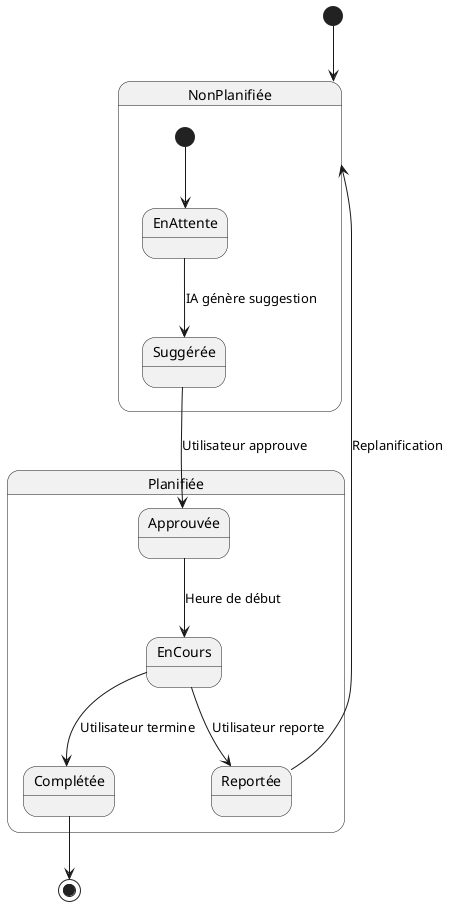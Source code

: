 @startuml
[*] --> NonPlanifiée

state NonPlanifiée {
  [*] --> EnAttente
  EnAttente --> Suggérée : IA génère suggestion
}

state Planifiée {
  Suggérée --> Approuvée : Utilisateur approuve
  Approuvée --> EnCours : Heure de début
  EnCours --> Complétée : Utilisateur termine
  EnCours --> Reportée : Utilisateur reporte
}

Reportée --> NonPlanifiée : Replanification
Complétée --> [*]
@enduml
